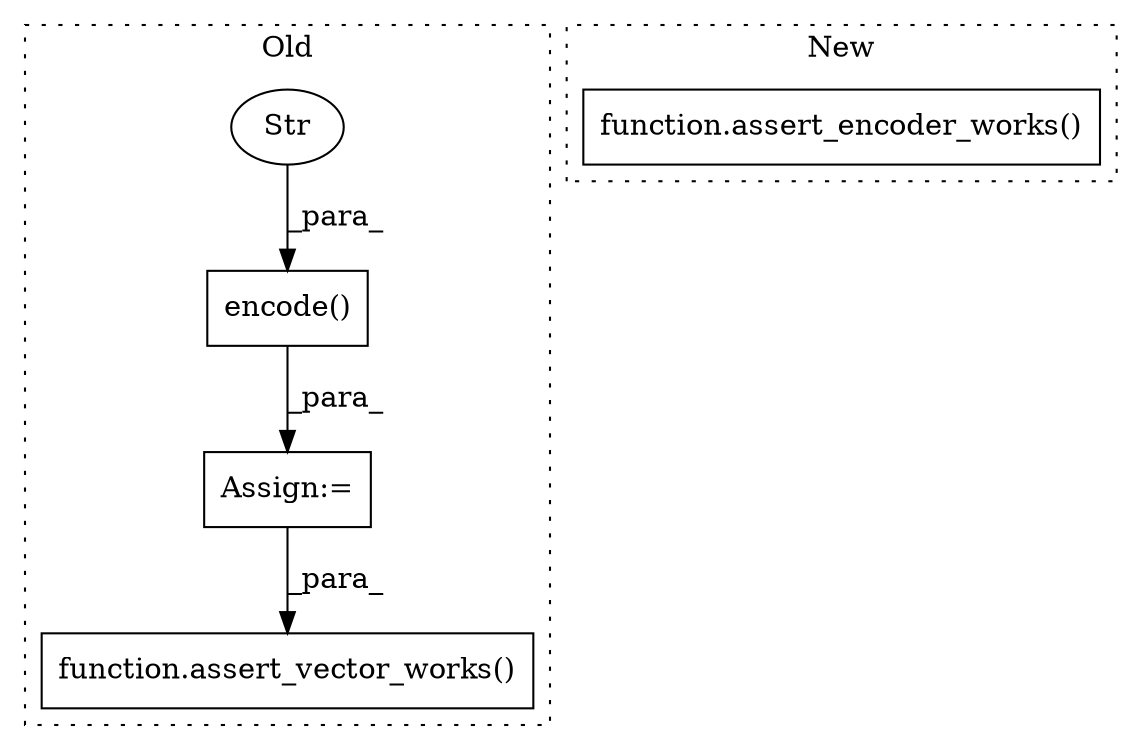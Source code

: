 digraph G {
subgraph cluster0 {
1 [label="encode()" a="75" s="757,773" l="11,28" shape="box"];
3 [label="Str" a="66" s="768" l="5" shape="ellipse"];
4 [label="Assign:=" a="68" s="754" l="3" shape="box"];
5 [label="function.assert_vector_works()" a="75" s="806,832" l="20,1" shape="box"];
label = "Old";
style="dotted";
}
subgraph cluster1 {
2 [label="function.assert_encoder_works()" a="75" s="480,504" l="21,39" shape="box"];
label = "New";
style="dotted";
}
1 -> 4 [label="_para_"];
3 -> 1 [label="_para_"];
4 -> 5 [label="_para_"];
}